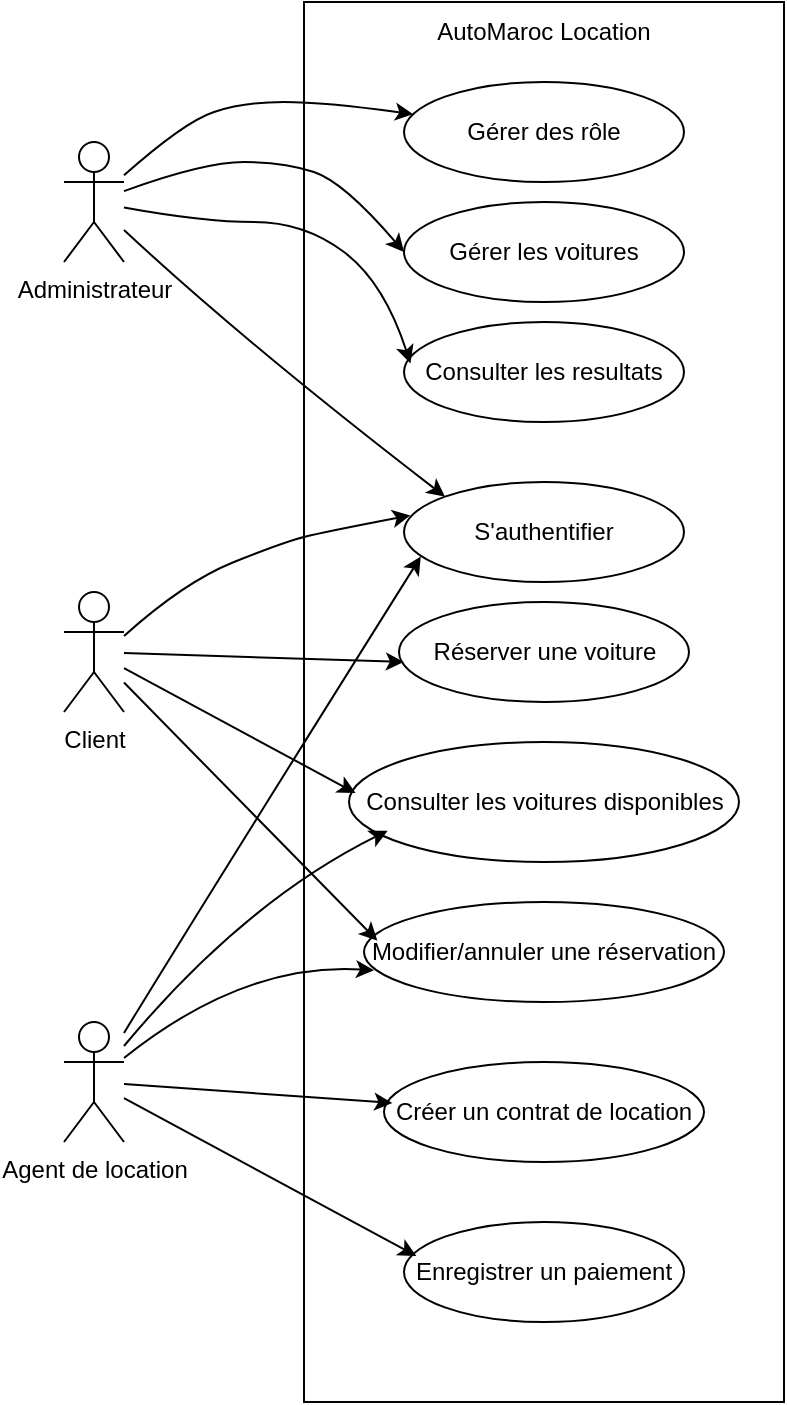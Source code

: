 <mxfile version="28.2.5">
  <diagram name="Page-1" id="KdtmhHhNzTOjUc6dU8ZZ">
    <mxGraphModel dx="815" dy="481" grid="1" gridSize="10" guides="1" tooltips="1" connect="1" arrows="1" fold="1" page="1" pageScale="1" pageWidth="850" pageHeight="1100" math="0" shadow="0">
      <root>
        <mxCell id="0" />
        <mxCell id="1" parent="0" />
        <mxCell id="P6PJtzx1j1ZGamk91ari-1" value="Administrateur" style="shape=umlActor;verticalLabelPosition=bottom;verticalAlign=top;html=1;outlineConnect=0;" vertex="1" parent="1">
          <mxGeometry x="70" y="90" width="30" height="60" as="geometry" />
        </mxCell>
        <mxCell id="P6PJtzx1j1ZGamk91ari-4" value="" style="rounded=0;whiteSpace=wrap;html=1;" vertex="1" parent="1">
          <mxGeometry x="190" y="20" width="240" height="700" as="geometry" />
        </mxCell>
        <mxCell id="P6PJtzx1j1ZGamk91ari-5" value="AutoMaroc Location" style="text;html=1;align=center;verticalAlign=middle;whiteSpace=wrap;rounded=0;" vertex="1" parent="1">
          <mxGeometry x="245" y="20" width="130" height="30" as="geometry" />
        </mxCell>
        <mxCell id="P6PJtzx1j1ZGamk91ari-6" value="Client" style="shape=umlActor;verticalLabelPosition=bottom;verticalAlign=top;html=1;outlineConnect=0;" vertex="1" parent="1">
          <mxGeometry x="70" y="315" width="30" height="60" as="geometry" />
        </mxCell>
        <mxCell id="P6PJtzx1j1ZGamk91ari-7" value="Agent de location" style="shape=umlActor;verticalLabelPosition=bottom;verticalAlign=top;html=1;outlineConnect=0;" vertex="1" parent="1">
          <mxGeometry x="70" y="530" width="30" height="60" as="geometry" />
        </mxCell>
        <mxCell id="P6PJtzx1j1ZGamk91ari-8" value="Gérer des r&lt;span style=&quot;font-family: Arial, sans-serif; background-color: transparent; color: light-dark(rgb(0, 0, 0), rgb(255, 255, 255));&quot;&gt;ô&lt;/span&gt;le" style="ellipse;whiteSpace=wrap;html=1;" vertex="1" parent="1">
          <mxGeometry x="240" y="60" width="140" height="50" as="geometry" />
        </mxCell>
        <mxCell id="P6PJtzx1j1ZGamk91ari-9" value="Gérer les voitures" style="ellipse;whiteSpace=wrap;html=1;" vertex="1" parent="1">
          <mxGeometry x="240" y="120" width="140" height="50" as="geometry" />
        </mxCell>
        <mxCell id="P6PJtzx1j1ZGamk91ari-11" value="Consulter les resultats" style="ellipse;whiteSpace=wrap;html=1;" vertex="1" parent="1">
          <mxGeometry x="240" y="180" width="140" height="50" as="geometry" />
        </mxCell>
        <mxCell id="P6PJtzx1j1ZGamk91ari-15" value="" style="endArrow=classic;html=1;rounded=0;curved=1;" edge="1" parent="1" source="P6PJtzx1j1ZGamk91ari-1" target="P6PJtzx1j1ZGamk91ari-8">
          <mxGeometry width="50" height="50" relative="1" as="geometry">
            <mxPoint x="110" y="120" as="sourcePoint" />
            <mxPoint x="160" y="70" as="targetPoint" />
            <Array as="points">
              <mxPoint x="130" y="80" />
              <mxPoint x="160" y="70" />
              <mxPoint x="200" y="70" />
            </Array>
          </mxGeometry>
        </mxCell>
        <mxCell id="P6PJtzx1j1ZGamk91ari-16" value="" style="endArrow=classic;html=1;rounded=0;entryX=0;entryY=0.5;entryDx=0;entryDy=0;curved=1;" edge="1" parent="1" source="P6PJtzx1j1ZGamk91ari-1" target="P6PJtzx1j1ZGamk91ari-9">
          <mxGeometry width="50" height="50" relative="1" as="geometry">
            <mxPoint x="100" y="130" as="sourcePoint" />
            <mxPoint x="150" y="80" as="targetPoint" />
            <Array as="points">
              <mxPoint x="140" y="100" />
              <mxPoint x="180" y="100" />
              <mxPoint x="210" y="110" />
            </Array>
          </mxGeometry>
        </mxCell>
        <mxCell id="P6PJtzx1j1ZGamk91ari-17" value="" style="endArrow=classic;html=1;rounded=0;entryX=0.023;entryY=0.414;entryDx=0;entryDy=0;entryPerimeter=0;curved=1;" edge="1" parent="1" source="P6PJtzx1j1ZGamk91ari-1" target="P6PJtzx1j1ZGamk91ari-11">
          <mxGeometry width="50" height="50" relative="1" as="geometry">
            <mxPoint x="100" y="150" as="sourcePoint" />
            <mxPoint x="150" y="100" as="targetPoint" />
            <Array as="points">
              <mxPoint x="140" y="130" />
              <mxPoint x="190" y="130" />
              <mxPoint x="230" y="160" />
            </Array>
          </mxGeometry>
        </mxCell>
        <mxCell id="P6PJtzx1j1ZGamk91ari-18" value="S&#39;authentifier" style="ellipse;whiteSpace=wrap;html=1;" vertex="1" parent="1">
          <mxGeometry x="240" y="260" width="140" height="50" as="geometry" />
        </mxCell>
        <mxCell id="P6PJtzx1j1ZGamk91ari-20" value="Consulter les voitures disponibles" style="ellipse;whiteSpace=wrap;html=1;" vertex="1" parent="1">
          <mxGeometry x="212.5" y="390" width="195" height="60" as="geometry" />
        </mxCell>
        <mxCell id="P6PJtzx1j1ZGamk91ari-21" value="Réserver une voiture" style="ellipse;whiteSpace=wrap;html=1;" vertex="1" parent="1">
          <mxGeometry x="237.5" y="320" width="145" height="50" as="geometry" />
        </mxCell>
        <mxCell id="P6PJtzx1j1ZGamk91ari-22" value="Créer un contrat de location" style="ellipse;whiteSpace=wrap;html=1;" vertex="1" parent="1">
          <mxGeometry x="230" y="550" width="160" height="50" as="geometry" />
        </mxCell>
        <mxCell id="P6PJtzx1j1ZGamk91ari-23" value="Enregistrer un paiement" style="ellipse;whiteSpace=wrap;html=1;" vertex="1" parent="1">
          <mxGeometry x="240" y="630" width="140" height="50" as="geometry" />
        </mxCell>
        <mxCell id="P6PJtzx1j1ZGamk91ari-26" value="Modifier/annuler une réservation" style="ellipse;whiteSpace=wrap;html=1;" vertex="1" parent="1">
          <mxGeometry x="220" y="470" width="180" height="50" as="geometry" />
        </mxCell>
        <mxCell id="P6PJtzx1j1ZGamk91ari-27" value="" style="endArrow=classic;html=1;rounded=0;curved=1;entryX=0.023;entryY=0.334;entryDx=0;entryDy=0;entryPerimeter=0;" edge="1" parent="1" target="P6PJtzx1j1ZGamk91ari-18">
          <mxGeometry width="50" height="50" relative="1" as="geometry">
            <mxPoint x="100" y="337" as="sourcePoint" />
            <mxPoint x="245" y="306" as="targetPoint" />
            <Array as="points">
              <mxPoint x="130" y="310" />
              <mxPoint x="180" y="290" />
              <mxPoint x="200" y="285" />
            </Array>
          </mxGeometry>
        </mxCell>
        <mxCell id="P6PJtzx1j1ZGamk91ari-29" value="" style="endArrow=classic;html=1;rounded=0;curved=1;entryX=0;entryY=0;entryDx=0;entryDy=0;" edge="1" parent="1" source="P6PJtzx1j1ZGamk91ari-1" target="P6PJtzx1j1ZGamk91ari-18">
          <mxGeometry width="50" height="50" relative="1" as="geometry">
            <mxPoint x="70.5" y="256" as="sourcePoint" />
            <mxPoint x="212.5" y="200" as="targetPoint" />
            <Array as="points">
              <mxPoint x="160" y="190" />
            </Array>
          </mxGeometry>
        </mxCell>
        <mxCell id="P6PJtzx1j1ZGamk91ari-30" value="" style="endArrow=classic;html=1;rounded=0;curved=1;entryX=0.06;entryY=0.746;entryDx=0;entryDy=0;entryPerimeter=0;" edge="1" parent="1" source="P6PJtzx1j1ZGamk91ari-7" target="P6PJtzx1j1ZGamk91ari-18">
          <mxGeometry width="50" height="50" relative="1" as="geometry">
            <mxPoint x="100" y="570" as="sourcePoint" />
            <mxPoint x="260" y="703" as="targetPoint" />
            <Array as="points">
              <mxPoint x="140" y="470" />
            </Array>
          </mxGeometry>
        </mxCell>
        <mxCell id="P6PJtzx1j1ZGamk91ari-31" value="" style="endArrow=classic;html=1;rounded=0;entryX=0.017;entryY=0.6;entryDx=0;entryDy=0;entryPerimeter=0;" edge="1" parent="1" source="P6PJtzx1j1ZGamk91ari-6" target="P6PJtzx1j1ZGamk91ari-21">
          <mxGeometry width="50" height="50" relative="1" as="geometry">
            <mxPoint x="120" y="380" as="sourcePoint" />
            <mxPoint x="170" y="330" as="targetPoint" />
          </mxGeometry>
        </mxCell>
        <mxCell id="P6PJtzx1j1ZGamk91ari-32" value="" style="endArrow=classic;html=1;rounded=0;entryX=0.017;entryY=0.426;entryDx=0;entryDy=0;entryPerimeter=0;" edge="1" parent="1" source="P6PJtzx1j1ZGamk91ari-6" target="P6PJtzx1j1ZGamk91ari-20">
          <mxGeometry width="50" height="50" relative="1" as="geometry">
            <mxPoint x="100" y="375" as="sourcePoint" />
            <mxPoint x="150" y="325" as="targetPoint" />
          </mxGeometry>
        </mxCell>
        <mxCell id="P6PJtzx1j1ZGamk91ari-33" value="" style="endArrow=classic;html=1;rounded=0;entryX=0.037;entryY=0.386;entryDx=0;entryDy=0;entryPerimeter=0;" edge="1" parent="1" source="P6PJtzx1j1ZGamk91ari-6" target="P6PJtzx1j1ZGamk91ari-26">
          <mxGeometry width="50" height="50" relative="1" as="geometry">
            <mxPoint x="90" y="440" as="sourcePoint" />
            <mxPoint x="140" y="390" as="targetPoint" />
          </mxGeometry>
        </mxCell>
        <mxCell id="P6PJtzx1j1ZGamk91ari-34" value="" style="endArrow=classic;html=1;rounded=0;entryX=0.099;entryY=0.74;entryDx=0;entryDy=0;entryPerimeter=0;curved=1;" edge="1" parent="1" source="P6PJtzx1j1ZGamk91ari-7" target="P6PJtzx1j1ZGamk91ari-20">
          <mxGeometry width="50" height="50" relative="1" as="geometry">
            <mxPoint x="100" y="550" as="sourcePoint" />
            <mxPoint x="150" y="500" as="targetPoint" />
            <Array as="points">
              <mxPoint x="160" y="470" />
            </Array>
          </mxGeometry>
        </mxCell>
        <mxCell id="P6PJtzx1j1ZGamk91ari-36" value="" style="endArrow=classic;html=1;rounded=0;curved=1;entryX=0.028;entryY=0.683;entryDx=0;entryDy=0;entryPerimeter=0;" edge="1" parent="1" source="P6PJtzx1j1ZGamk91ari-7" target="P6PJtzx1j1ZGamk91ari-26">
          <mxGeometry width="50" height="50" relative="1" as="geometry">
            <mxPoint x="130" y="570" as="sourcePoint" />
            <mxPoint x="180" y="520" as="targetPoint" />
            <Array as="points">
              <mxPoint x="160" y="500" />
            </Array>
          </mxGeometry>
        </mxCell>
        <mxCell id="P6PJtzx1j1ZGamk91ari-37" value="" style="endArrow=classic;html=1;rounded=0;entryX=0.026;entryY=0.409;entryDx=0;entryDy=0;entryPerimeter=0;" edge="1" parent="1" source="P6PJtzx1j1ZGamk91ari-7" target="P6PJtzx1j1ZGamk91ari-22">
          <mxGeometry width="50" height="50" relative="1" as="geometry">
            <mxPoint x="120" y="600" as="sourcePoint" />
            <mxPoint x="170" y="550" as="targetPoint" />
          </mxGeometry>
        </mxCell>
        <mxCell id="P6PJtzx1j1ZGamk91ari-38" value="" style="endArrow=classic;html=1;rounded=0;entryX=0.044;entryY=0.34;entryDx=0;entryDy=0;entryPerimeter=0;" edge="1" parent="1" source="P6PJtzx1j1ZGamk91ari-7" target="P6PJtzx1j1ZGamk91ari-23">
          <mxGeometry width="50" height="50" relative="1" as="geometry">
            <mxPoint x="190" y="700" as="sourcePoint" />
            <mxPoint x="240" y="650" as="targetPoint" />
          </mxGeometry>
        </mxCell>
      </root>
    </mxGraphModel>
  </diagram>
</mxfile>
